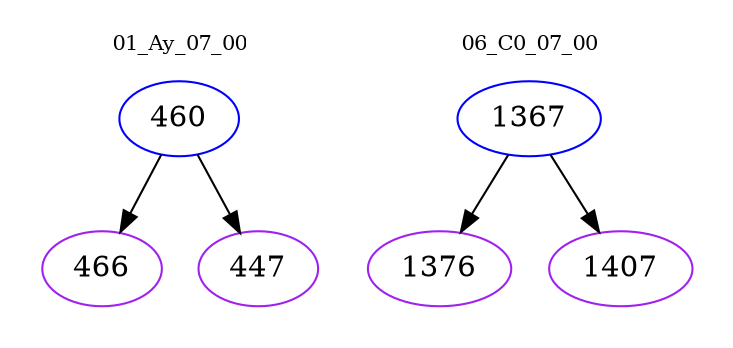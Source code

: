 digraph{
subgraph cluster_0 {
color = white
label = "01_Ay_07_00";
fontsize=10;
T0_460 [label="460", color="blue"]
T0_460 -> T0_466 [color="black"]
T0_466 [label="466", color="purple"]
T0_460 -> T0_447 [color="black"]
T0_447 [label="447", color="purple"]
}
subgraph cluster_1 {
color = white
label = "06_C0_07_00";
fontsize=10;
T1_1367 [label="1367", color="blue"]
T1_1367 -> T1_1376 [color="black"]
T1_1376 [label="1376", color="purple"]
T1_1367 -> T1_1407 [color="black"]
T1_1407 [label="1407", color="purple"]
}
}
